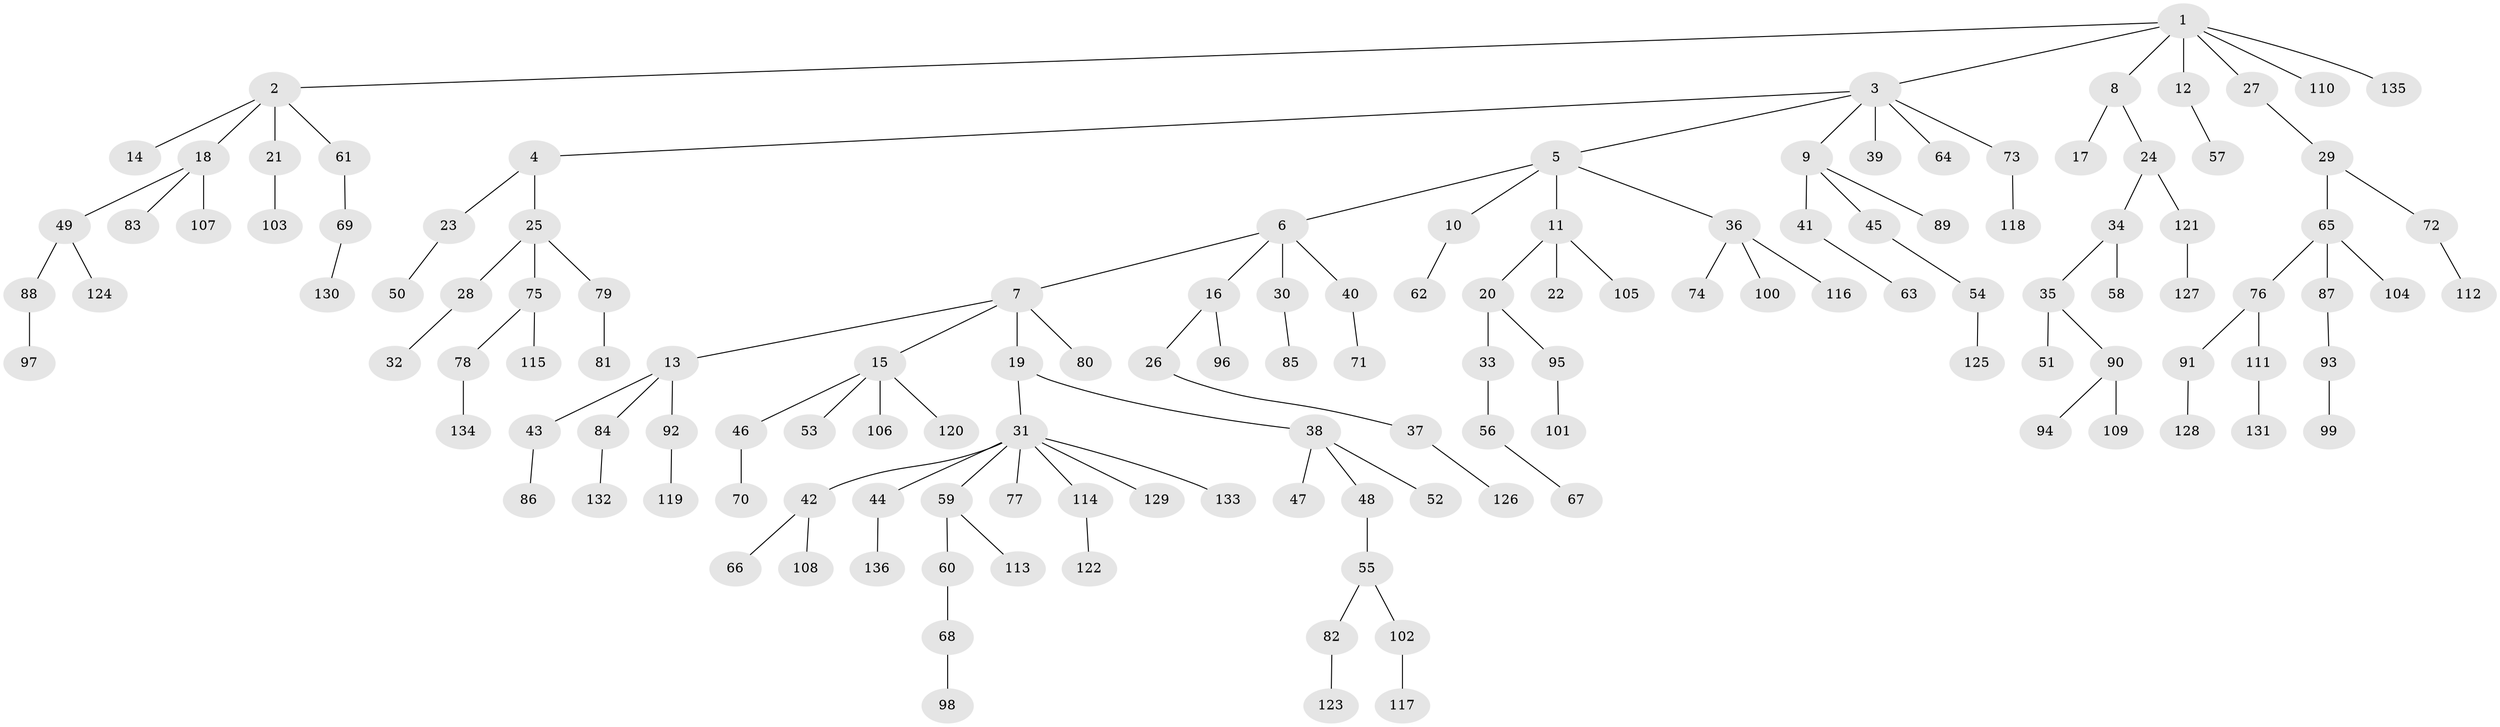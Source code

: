 // coarse degree distribution, {5: 0.024390243902439025, 3: 0.15853658536585366, 2: 0.18292682926829268, 4: 0.06097560975609756, 1: 0.5365853658536586, 6: 0.024390243902439025, 7: 0.012195121951219513}
// Generated by graph-tools (version 1.1) at 2025/37/03/04/25 23:37:23]
// undirected, 136 vertices, 135 edges
graph export_dot {
  node [color=gray90,style=filled];
  1;
  2;
  3;
  4;
  5;
  6;
  7;
  8;
  9;
  10;
  11;
  12;
  13;
  14;
  15;
  16;
  17;
  18;
  19;
  20;
  21;
  22;
  23;
  24;
  25;
  26;
  27;
  28;
  29;
  30;
  31;
  32;
  33;
  34;
  35;
  36;
  37;
  38;
  39;
  40;
  41;
  42;
  43;
  44;
  45;
  46;
  47;
  48;
  49;
  50;
  51;
  52;
  53;
  54;
  55;
  56;
  57;
  58;
  59;
  60;
  61;
  62;
  63;
  64;
  65;
  66;
  67;
  68;
  69;
  70;
  71;
  72;
  73;
  74;
  75;
  76;
  77;
  78;
  79;
  80;
  81;
  82;
  83;
  84;
  85;
  86;
  87;
  88;
  89;
  90;
  91;
  92;
  93;
  94;
  95;
  96;
  97;
  98;
  99;
  100;
  101;
  102;
  103;
  104;
  105;
  106;
  107;
  108;
  109;
  110;
  111;
  112;
  113;
  114;
  115;
  116;
  117;
  118;
  119;
  120;
  121;
  122;
  123;
  124;
  125;
  126;
  127;
  128;
  129;
  130;
  131;
  132;
  133;
  134;
  135;
  136;
  1 -- 2;
  1 -- 3;
  1 -- 8;
  1 -- 12;
  1 -- 27;
  1 -- 110;
  1 -- 135;
  2 -- 14;
  2 -- 18;
  2 -- 21;
  2 -- 61;
  3 -- 4;
  3 -- 5;
  3 -- 9;
  3 -- 39;
  3 -- 64;
  3 -- 73;
  4 -- 23;
  4 -- 25;
  5 -- 6;
  5 -- 10;
  5 -- 11;
  5 -- 36;
  6 -- 7;
  6 -- 16;
  6 -- 30;
  6 -- 40;
  7 -- 13;
  7 -- 15;
  7 -- 19;
  7 -- 80;
  8 -- 17;
  8 -- 24;
  9 -- 41;
  9 -- 45;
  9 -- 89;
  10 -- 62;
  11 -- 20;
  11 -- 22;
  11 -- 105;
  12 -- 57;
  13 -- 43;
  13 -- 84;
  13 -- 92;
  15 -- 46;
  15 -- 53;
  15 -- 106;
  15 -- 120;
  16 -- 26;
  16 -- 96;
  18 -- 49;
  18 -- 83;
  18 -- 107;
  19 -- 31;
  19 -- 38;
  20 -- 33;
  20 -- 95;
  21 -- 103;
  23 -- 50;
  24 -- 34;
  24 -- 121;
  25 -- 28;
  25 -- 75;
  25 -- 79;
  26 -- 37;
  27 -- 29;
  28 -- 32;
  29 -- 65;
  29 -- 72;
  30 -- 85;
  31 -- 42;
  31 -- 44;
  31 -- 59;
  31 -- 77;
  31 -- 114;
  31 -- 129;
  31 -- 133;
  33 -- 56;
  34 -- 35;
  34 -- 58;
  35 -- 51;
  35 -- 90;
  36 -- 74;
  36 -- 100;
  36 -- 116;
  37 -- 126;
  38 -- 47;
  38 -- 48;
  38 -- 52;
  40 -- 71;
  41 -- 63;
  42 -- 66;
  42 -- 108;
  43 -- 86;
  44 -- 136;
  45 -- 54;
  46 -- 70;
  48 -- 55;
  49 -- 88;
  49 -- 124;
  54 -- 125;
  55 -- 82;
  55 -- 102;
  56 -- 67;
  59 -- 60;
  59 -- 113;
  60 -- 68;
  61 -- 69;
  65 -- 76;
  65 -- 87;
  65 -- 104;
  68 -- 98;
  69 -- 130;
  72 -- 112;
  73 -- 118;
  75 -- 78;
  75 -- 115;
  76 -- 91;
  76 -- 111;
  78 -- 134;
  79 -- 81;
  82 -- 123;
  84 -- 132;
  87 -- 93;
  88 -- 97;
  90 -- 94;
  90 -- 109;
  91 -- 128;
  92 -- 119;
  93 -- 99;
  95 -- 101;
  102 -- 117;
  111 -- 131;
  114 -- 122;
  121 -- 127;
}
